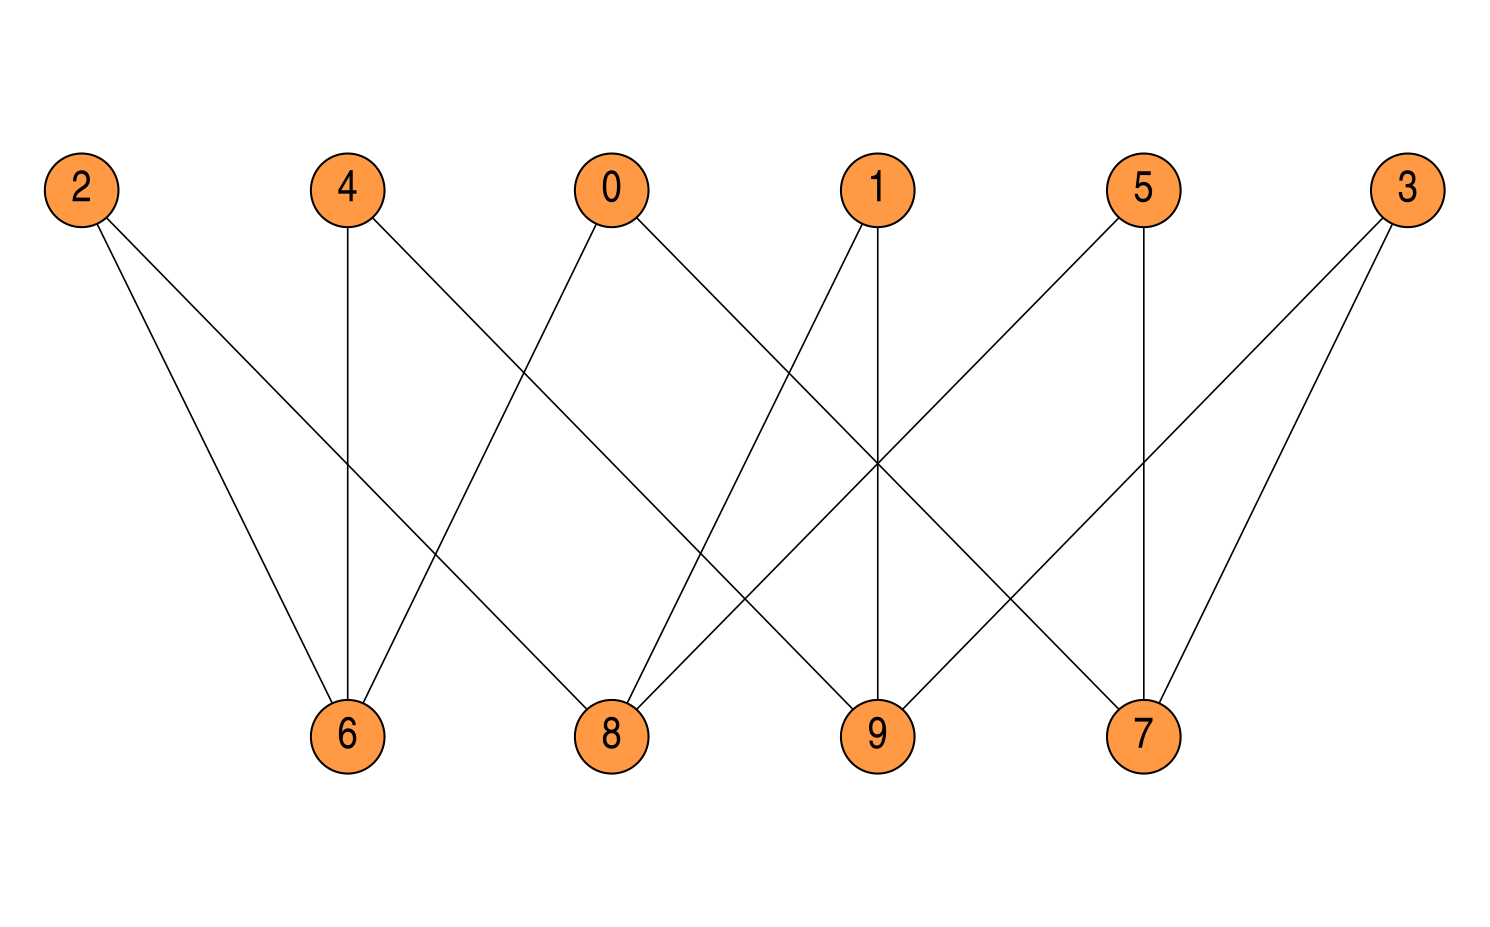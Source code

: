 graph G
{
graph [center="true", size="10.00, 6.18", ratio="fill", ranksep="0.25", nodesep="0.40",
       outputorder="edgesfirst", overlap="scale", layout="dot"];
node  [shape="circle", width="0.50", height="0.50", fixedsize="true",
       style="filled", color="black",
       fontsize="13", fontname="Arial Narrow"];
node  [color="black", fontcolor="black"]
     0 [fontsize="21.66", fillcolor="#FF9944"]
     1 [fontsize="21.66", fillcolor="#FF9944"]
     2 [fontsize="21.66", fillcolor="#FF9944"]
     3 [fontsize="21.66", fillcolor="#FF9944"]
     4 [fontsize="21.66", fillcolor="#FF9944"]
     5 [fontsize="21.66", fillcolor="#FF9944"]
     6 [fontsize="21.66", fillcolor="#FF9944"]
     7 [fontsize="21.66", fillcolor="#FF9944"]
     8 [fontsize="21.66", fillcolor="#FF9944"]
     9 [fontsize="21.66", fillcolor="#FF9944"]
edge  [penwidth="0.8", color="black", weight="10"];
0 -- 6;
0 -- 7;
1 -- 8;
1 -- 9;
2 -- 6;
2 -- 8;
3 -- 7;
3 -- 9;
4 -- 6;
4 -- 9;
5 -- 7;
5 -- 8;
}
